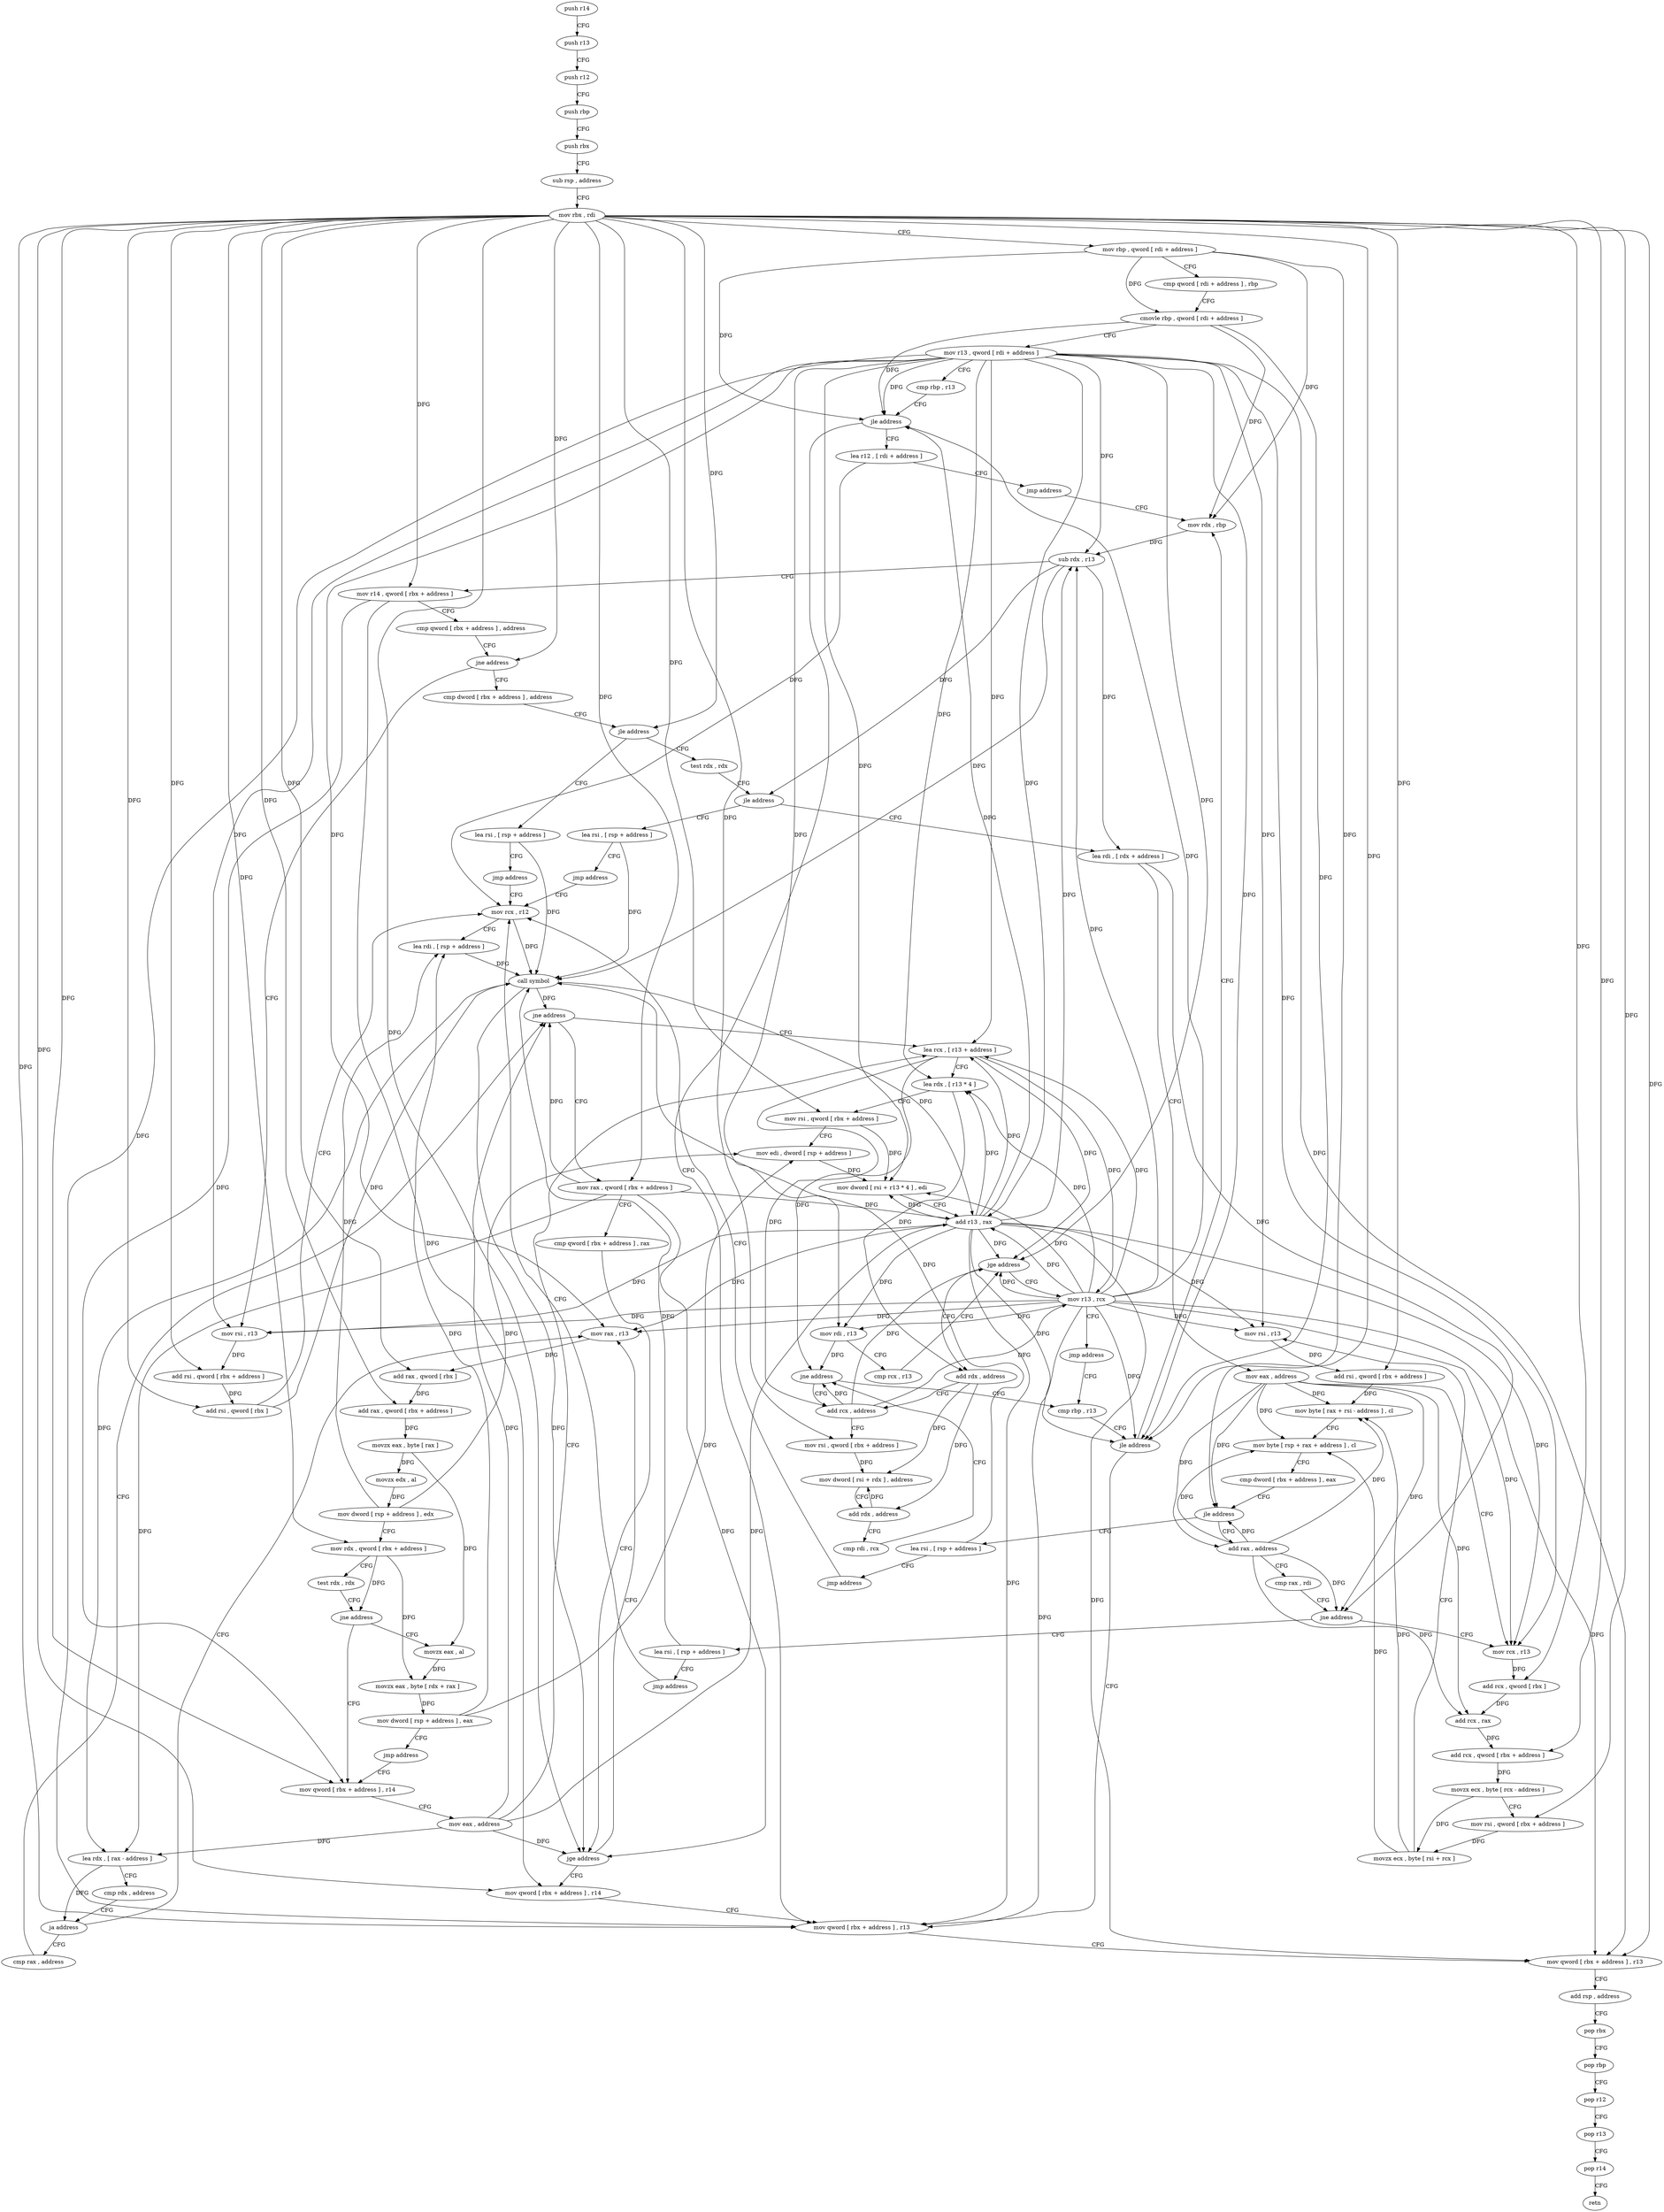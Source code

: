 digraph "func" {
"4322565" [label = "push r14" ]
"4322567" [label = "push r13" ]
"4322569" [label = "push r12" ]
"4322571" [label = "push rbp" ]
"4322572" [label = "push rbx" ]
"4322573" [label = "sub rsp , address" ]
"4322577" [label = "mov rbx , rdi" ]
"4322580" [label = "mov rbp , qword [ rdi + address ]" ]
"4322584" [label = "cmp qword [ rdi + address ] , rbp" ]
"4322588" [label = "cmovle rbp , qword [ rdi + address ]" ]
"4322593" [label = "mov r13 , qword [ rdi + address ]" ]
"4322597" [label = "cmp rbp , r13" ]
"4322600" [label = "jle address" ]
"4322935" [label = "mov qword [ rbx + address ] , r13" ]
"4322606" [label = "lea r12 , [ rdi + address ]" ]
"4322939" [label = "mov qword [ rbx + address ] , r13" ]
"4322943" [label = "add rsp , address" ]
"4322947" [label = "pop rbx" ]
"4322948" [label = "pop rbp" ]
"4322949" [label = "pop r12" ]
"4322951" [label = "pop r13" ]
"4322953" [label = "pop r14" ]
"4322955" [label = "retn" ]
"4322610" [label = "jmp address" ]
"4322849" [label = "mov rdx , rbp" ]
"4322852" [label = "sub rdx , r13" ]
"4322855" [label = "mov r14 , qword [ rbx + address ]" ]
"4322859" [label = "cmp qword [ rbx + address ] , address" ]
"4322864" [label = "jne address" ]
"4322615" [label = "cmp dword [ rbx + address ] , address" ]
"4322870" [label = "mov rsi , r13" ]
"4322622" [label = "jle address" ]
"4322705" [label = "lea rsi , [ rsp + address ]" ]
"4322624" [label = "test rdx , rdx" ]
"4322873" [label = "add rsi , qword [ rbx + address ]" ]
"4322877" [label = "add rsi , qword [ rbx ]" ]
"4322880" [label = "mov rcx , r12" ]
"4322710" [label = "jmp address" ]
"4322627" [label = "jle address" ]
"4322715" [label = "lea rsi , [ rsp + address ]" ]
"4322629" [label = "lea rdi , [ rdx + address ]" ]
"4322735" [label = "mov rax , r13" ]
"4322738" [label = "add rax , qword [ rbx ]" ]
"4322741" [label = "add rax , qword [ rbx + address ]" ]
"4322745" [label = "movzx eax , byte [ rax ]" ]
"4322748" [label = "movzx edx , al" ]
"4322751" [label = "mov dword [ rsp + address ] , edx" ]
"4322755" [label = "mov rdx , qword [ rbx + address ]" ]
"4322759" [label = "test rdx , rdx" ]
"4322762" [label = "jne address" ]
"4322956" [label = "movzx eax , al" ]
"4322768" [label = "mov qword [ rbx + address ] , r14" ]
"4322907" [label = "cmp rax , address" ]
"4322911" [label = "jne address" ]
"4322777" [label = "lea rcx , [ r13 + address ]" ]
"4322917" [label = "mov rax , qword [ rbx + address ]" ]
"4322883" [label = "lea rdi , [ rsp + address ]" ]
"4322888" [label = "call symbol" ]
"4322893" [label = "lea rdx , [ rax - address ]" ]
"4322897" [label = "cmp rdx , address" ]
"4322901" [label = "ja address" ]
"4322720" [label = "jmp address" ]
"4322633" [label = "mov eax , address" ]
"4322638" [label = "mov rcx , r13" ]
"4322959" [label = "movzx eax , byte [ rdx + rax ]" ]
"4322963" [label = "mov dword [ rsp + address ] , eax" ]
"4322967" [label = "jmp address" ]
"4322772" [label = "mov eax , address" ]
"4322781" [label = "lea rdx , [ r13 * 4 ]" ]
"4322789" [label = "mov rsi , qword [ rbx + address ]" ]
"4322793" [label = "mov edi , dword [ rsp + address ]" ]
"4322797" [label = "mov dword [ rsi + r13 * 4 ] , edi" ]
"4322801" [label = "add r13 , rax" ]
"4322804" [label = "mov rdi , r13" ]
"4322807" [label = "cmp rcx , r13" ]
"4322810" [label = "jge address" ]
"4322972" [label = "mov r13 , rcx" ]
"4322816" [label = "add rdx , address" ]
"4322921" [label = "cmp qword [ rbx + address ] , rax" ]
"4322925" [label = "jge address" ]
"4322931" [label = "mov qword [ rbx + address ] , r14" ]
"4322725" [label = "lea rsi , [ rsp + address ]" ]
"4322730" [label = "jmp address" ]
"4322686" [label = "add rax , address" ]
"4322690" [label = "cmp rax , rdi" ]
"4322693" [label = "jne address" ]
"4322695" [label = "lea rsi , [ rsp + address ]" ]
"4322975" [label = "jmp address" ]
"4322844" [label = "cmp rbp , r13" ]
"4322820" [label = "add rcx , address" ]
"4322641" [label = "add rcx , qword [ rbx ]" ]
"4322644" [label = "add rcx , rax" ]
"4322647" [label = "add rcx , qword [ rbx + address ]" ]
"4322651" [label = "movzx ecx , byte [ rcx - address ]" ]
"4322655" [label = "mov rsi , qword [ rbx + address ]" ]
"4322659" [label = "movzx ecx , byte [ rsi + rcx ]" ]
"4322663" [label = "mov rsi , r13" ]
"4322666" [label = "add rsi , qword [ rbx + address ]" ]
"4322670" [label = "mov byte [ rax + rsi - address ] , cl" ]
"4322674" [label = "mov byte [ rsp + rax + address ] , cl" ]
"4322678" [label = "cmp dword [ rbx + address ] , eax" ]
"4322684" [label = "jle address" ]
"4322700" [label = "jmp address" ]
"4322847" [label = "jle address" ]
"4322824" [label = "mov rsi , qword [ rbx + address ]" ]
"4322828" [label = "mov dword [ rsi + rdx ] , address" ]
"4322835" [label = "add rdx , address" ]
"4322839" [label = "cmp rdi , rcx" ]
"4322842" [label = "jne address" ]
"4322565" -> "4322567" [ label = "CFG" ]
"4322567" -> "4322569" [ label = "CFG" ]
"4322569" -> "4322571" [ label = "CFG" ]
"4322571" -> "4322572" [ label = "CFG" ]
"4322572" -> "4322573" [ label = "CFG" ]
"4322573" -> "4322577" [ label = "CFG" ]
"4322577" -> "4322580" [ label = "CFG" ]
"4322577" -> "4322935" [ label = "DFG" ]
"4322577" -> "4322939" [ label = "DFG" ]
"4322577" -> "4322855" [ label = "DFG" ]
"4322577" -> "4322864" [ label = "DFG" ]
"4322577" -> "4322622" [ label = "DFG" ]
"4322577" -> "4322873" [ label = "DFG" ]
"4322577" -> "4322877" [ label = "DFG" ]
"4322577" -> "4322738" [ label = "DFG" ]
"4322577" -> "4322741" [ label = "DFG" ]
"4322577" -> "4322755" [ label = "DFG" ]
"4322577" -> "4322641" [ label = "DFG" ]
"4322577" -> "4322647" [ label = "DFG" ]
"4322577" -> "4322655" [ label = "DFG" ]
"4322577" -> "4322666" [ label = "DFG" ]
"4322577" -> "4322684" [ label = "DFG" ]
"4322577" -> "4322768" [ label = "DFG" ]
"4322577" -> "4322789" [ label = "DFG" ]
"4322577" -> "4322917" [ label = "DFG" ]
"4322577" -> "4322925" [ label = "DFG" ]
"4322577" -> "4322931" [ label = "DFG" ]
"4322577" -> "4322824" [ label = "DFG" ]
"4322580" -> "4322584" [ label = "CFG" ]
"4322580" -> "4322588" [ label = "DFG" ]
"4322580" -> "4322600" [ label = "DFG" ]
"4322580" -> "4322849" [ label = "DFG" ]
"4322580" -> "4322847" [ label = "DFG" ]
"4322584" -> "4322588" [ label = "CFG" ]
"4322588" -> "4322593" [ label = "CFG" ]
"4322588" -> "4322600" [ label = "DFG" ]
"4322588" -> "4322849" [ label = "DFG" ]
"4322588" -> "4322847" [ label = "DFG" ]
"4322593" -> "4322597" [ label = "CFG" ]
"4322593" -> "4322600" [ label = "DFG" ]
"4322593" -> "4322935" [ label = "DFG" ]
"4322593" -> "4322939" [ label = "DFG" ]
"4322593" -> "4322852" [ label = "DFG" ]
"4322593" -> "4322870" [ label = "DFG" ]
"4322593" -> "4322735" [ label = "DFG" ]
"4322593" -> "4322638" [ label = "DFG" ]
"4322593" -> "4322663" [ label = "DFG" ]
"4322593" -> "4322777" [ label = "DFG" ]
"4322593" -> "4322781" [ label = "DFG" ]
"4322593" -> "4322797" [ label = "DFG" ]
"4322593" -> "4322801" [ label = "DFG" ]
"4322593" -> "4322804" [ label = "DFG" ]
"4322593" -> "4322810" [ label = "DFG" ]
"4322593" -> "4322847" [ label = "DFG" ]
"4322597" -> "4322600" [ label = "CFG" ]
"4322600" -> "4322935" [ label = "CFG" ]
"4322600" -> "4322606" [ label = "CFG" ]
"4322935" -> "4322939" [ label = "CFG" ]
"4322606" -> "4322610" [ label = "CFG" ]
"4322606" -> "4322880" [ label = "DFG" ]
"4322939" -> "4322943" [ label = "CFG" ]
"4322943" -> "4322947" [ label = "CFG" ]
"4322947" -> "4322948" [ label = "CFG" ]
"4322948" -> "4322949" [ label = "CFG" ]
"4322949" -> "4322951" [ label = "CFG" ]
"4322951" -> "4322953" [ label = "CFG" ]
"4322953" -> "4322955" [ label = "CFG" ]
"4322610" -> "4322849" [ label = "CFG" ]
"4322849" -> "4322852" [ label = "DFG" ]
"4322852" -> "4322855" [ label = "CFG" ]
"4322852" -> "4322627" [ label = "DFG" ]
"4322852" -> "4322888" [ label = "DFG" ]
"4322852" -> "4322629" [ label = "DFG" ]
"4322855" -> "4322859" [ label = "CFG" ]
"4322855" -> "4322768" [ label = "DFG" ]
"4322855" -> "4322931" [ label = "DFG" ]
"4322859" -> "4322864" [ label = "CFG" ]
"4322864" -> "4322615" [ label = "CFG" ]
"4322864" -> "4322870" [ label = "CFG" ]
"4322615" -> "4322622" [ label = "CFG" ]
"4322870" -> "4322873" [ label = "DFG" ]
"4322622" -> "4322705" [ label = "CFG" ]
"4322622" -> "4322624" [ label = "CFG" ]
"4322705" -> "4322710" [ label = "CFG" ]
"4322705" -> "4322888" [ label = "DFG" ]
"4322624" -> "4322627" [ label = "CFG" ]
"4322873" -> "4322877" [ label = "DFG" ]
"4322877" -> "4322880" [ label = "CFG" ]
"4322877" -> "4322888" [ label = "DFG" ]
"4322880" -> "4322883" [ label = "CFG" ]
"4322880" -> "4322888" [ label = "DFG" ]
"4322710" -> "4322880" [ label = "CFG" ]
"4322627" -> "4322715" [ label = "CFG" ]
"4322627" -> "4322629" [ label = "CFG" ]
"4322715" -> "4322720" [ label = "CFG" ]
"4322715" -> "4322888" [ label = "DFG" ]
"4322629" -> "4322633" [ label = "CFG" ]
"4322629" -> "4322693" [ label = "DFG" ]
"4322735" -> "4322738" [ label = "DFG" ]
"4322738" -> "4322741" [ label = "DFG" ]
"4322741" -> "4322745" [ label = "DFG" ]
"4322745" -> "4322748" [ label = "DFG" ]
"4322745" -> "4322956" [ label = "DFG" ]
"4322748" -> "4322751" [ label = "DFG" ]
"4322751" -> "4322755" [ label = "CFG" ]
"4322751" -> "4322883" [ label = "DFG" ]
"4322751" -> "4322793" [ label = "DFG" ]
"4322755" -> "4322759" [ label = "CFG" ]
"4322755" -> "4322762" [ label = "DFG" ]
"4322755" -> "4322959" [ label = "DFG" ]
"4322759" -> "4322762" [ label = "CFG" ]
"4322762" -> "4322956" [ label = "CFG" ]
"4322762" -> "4322768" [ label = "CFG" ]
"4322956" -> "4322959" [ label = "DFG" ]
"4322768" -> "4322772" [ label = "CFG" ]
"4322907" -> "4322911" [ label = "CFG" ]
"4322911" -> "4322777" [ label = "CFG" ]
"4322911" -> "4322917" [ label = "CFG" ]
"4322777" -> "4322781" [ label = "CFG" ]
"4322777" -> "4322810" [ label = "DFG" ]
"4322777" -> "4322972" [ label = "DFG" ]
"4322777" -> "4322820" [ label = "DFG" ]
"4322777" -> "4322842" [ label = "DFG" ]
"4322917" -> "4322921" [ label = "CFG" ]
"4322917" -> "4322893" [ label = "DFG" ]
"4322917" -> "4322911" [ label = "DFG" ]
"4322917" -> "4322801" [ label = "DFG" ]
"4322917" -> "4322925" [ label = "DFG" ]
"4322883" -> "4322888" [ label = "DFG" ]
"4322888" -> "4322893" [ label = "DFG" ]
"4322888" -> "4322911" [ label = "DFG" ]
"4322888" -> "4322801" [ label = "DFG" ]
"4322888" -> "4322925" [ label = "DFG" ]
"4322893" -> "4322897" [ label = "CFG" ]
"4322893" -> "4322901" [ label = "DFG" ]
"4322897" -> "4322901" [ label = "CFG" ]
"4322901" -> "4322735" [ label = "CFG" ]
"4322901" -> "4322907" [ label = "CFG" ]
"4322720" -> "4322880" [ label = "CFG" ]
"4322633" -> "4322638" [ label = "CFG" ]
"4322633" -> "4322644" [ label = "DFG" ]
"4322633" -> "4322670" [ label = "DFG" ]
"4322633" -> "4322674" [ label = "DFG" ]
"4322633" -> "4322684" [ label = "DFG" ]
"4322633" -> "4322686" [ label = "DFG" ]
"4322633" -> "4322693" [ label = "DFG" ]
"4322638" -> "4322641" [ label = "DFG" ]
"4322959" -> "4322963" [ label = "DFG" ]
"4322963" -> "4322967" [ label = "CFG" ]
"4322963" -> "4322883" [ label = "DFG" ]
"4322963" -> "4322793" [ label = "DFG" ]
"4322967" -> "4322768" [ label = "CFG" ]
"4322772" -> "4322777" [ label = "CFG" ]
"4322772" -> "4322893" [ label = "DFG" ]
"4322772" -> "4322911" [ label = "DFG" ]
"4322772" -> "4322801" [ label = "DFG" ]
"4322772" -> "4322925" [ label = "DFG" ]
"4322781" -> "4322789" [ label = "CFG" ]
"4322781" -> "4322816" [ label = "DFG" ]
"4322789" -> "4322793" [ label = "CFG" ]
"4322789" -> "4322797" [ label = "DFG" ]
"4322793" -> "4322797" [ label = "DFG" ]
"4322797" -> "4322801" [ label = "CFG" ]
"4322801" -> "4322804" [ label = "DFG" ]
"4322801" -> "4322600" [ label = "DFG" ]
"4322801" -> "4322935" [ label = "DFG" ]
"4322801" -> "4322939" [ label = "DFG" ]
"4322801" -> "4322852" [ label = "DFG" ]
"4322801" -> "4322870" [ label = "DFG" ]
"4322801" -> "4322735" [ label = "DFG" ]
"4322801" -> "4322638" [ label = "DFG" ]
"4322801" -> "4322663" [ label = "DFG" ]
"4322801" -> "4322777" [ label = "DFG" ]
"4322801" -> "4322781" [ label = "DFG" ]
"4322801" -> "4322797" [ label = "DFG" ]
"4322801" -> "4322810" [ label = "DFG" ]
"4322801" -> "4322847" [ label = "DFG" ]
"4322804" -> "4322807" [ label = "CFG" ]
"4322804" -> "4322842" [ label = "DFG" ]
"4322807" -> "4322810" [ label = "CFG" ]
"4322810" -> "4322972" [ label = "CFG" ]
"4322810" -> "4322816" [ label = "CFG" ]
"4322972" -> "4322975" [ label = "CFG" ]
"4322972" -> "4322600" [ label = "DFG" ]
"4322972" -> "4322935" [ label = "DFG" ]
"4322972" -> "4322939" [ label = "DFG" ]
"4322972" -> "4322852" [ label = "DFG" ]
"4322972" -> "4322870" [ label = "DFG" ]
"4322972" -> "4322735" [ label = "DFG" ]
"4322972" -> "4322638" [ label = "DFG" ]
"4322972" -> "4322663" [ label = "DFG" ]
"4322972" -> "4322777" [ label = "DFG" ]
"4322972" -> "4322781" [ label = "DFG" ]
"4322972" -> "4322804" [ label = "DFG" ]
"4322972" -> "4322810" [ label = "DFG" ]
"4322972" -> "4322797" [ label = "DFG" ]
"4322972" -> "4322801" [ label = "DFG" ]
"4322972" -> "4322847" [ label = "DFG" ]
"4322816" -> "4322820" [ label = "CFG" ]
"4322816" -> "4322828" [ label = "DFG" ]
"4322816" -> "4322835" [ label = "DFG" ]
"4322921" -> "4322925" [ label = "CFG" ]
"4322925" -> "4322735" [ label = "CFG" ]
"4322925" -> "4322931" [ label = "CFG" ]
"4322931" -> "4322935" [ label = "CFG" ]
"4322725" -> "4322730" [ label = "CFG" ]
"4322725" -> "4322888" [ label = "DFG" ]
"4322730" -> "4322880" [ label = "CFG" ]
"4322686" -> "4322690" [ label = "CFG" ]
"4322686" -> "4322644" [ label = "DFG" ]
"4322686" -> "4322684" [ label = "DFG" ]
"4322686" -> "4322670" [ label = "DFG" ]
"4322686" -> "4322674" [ label = "DFG" ]
"4322686" -> "4322693" [ label = "DFG" ]
"4322690" -> "4322693" [ label = "CFG" ]
"4322693" -> "4322638" [ label = "CFG" ]
"4322693" -> "4322695" [ label = "CFG" ]
"4322695" -> "4322700" [ label = "CFG" ]
"4322695" -> "4322888" [ label = "DFG" ]
"4322975" -> "4322844" [ label = "CFG" ]
"4322844" -> "4322847" [ label = "CFG" ]
"4322820" -> "4322824" [ label = "CFG" ]
"4322820" -> "4322972" [ label = "DFG" ]
"4322820" -> "4322810" [ label = "DFG" ]
"4322820" -> "4322842" [ label = "DFG" ]
"4322641" -> "4322644" [ label = "DFG" ]
"4322644" -> "4322647" [ label = "DFG" ]
"4322647" -> "4322651" [ label = "DFG" ]
"4322651" -> "4322655" [ label = "CFG" ]
"4322651" -> "4322659" [ label = "DFG" ]
"4322655" -> "4322659" [ label = "DFG" ]
"4322659" -> "4322663" [ label = "CFG" ]
"4322659" -> "4322670" [ label = "DFG" ]
"4322659" -> "4322674" [ label = "DFG" ]
"4322663" -> "4322666" [ label = "DFG" ]
"4322666" -> "4322670" [ label = "DFG" ]
"4322670" -> "4322674" [ label = "CFG" ]
"4322674" -> "4322678" [ label = "CFG" ]
"4322678" -> "4322684" [ label = "CFG" ]
"4322684" -> "4322725" [ label = "CFG" ]
"4322684" -> "4322686" [ label = "CFG" ]
"4322700" -> "4322880" [ label = "CFG" ]
"4322847" -> "4322935" [ label = "CFG" ]
"4322847" -> "4322849" [ label = "CFG" ]
"4322824" -> "4322828" [ label = "DFG" ]
"4322828" -> "4322835" [ label = "CFG" ]
"4322835" -> "4322839" [ label = "CFG" ]
"4322835" -> "4322828" [ label = "DFG" ]
"4322839" -> "4322842" [ label = "CFG" ]
"4322842" -> "4322820" [ label = "CFG" ]
"4322842" -> "4322844" [ label = "CFG" ]
}
